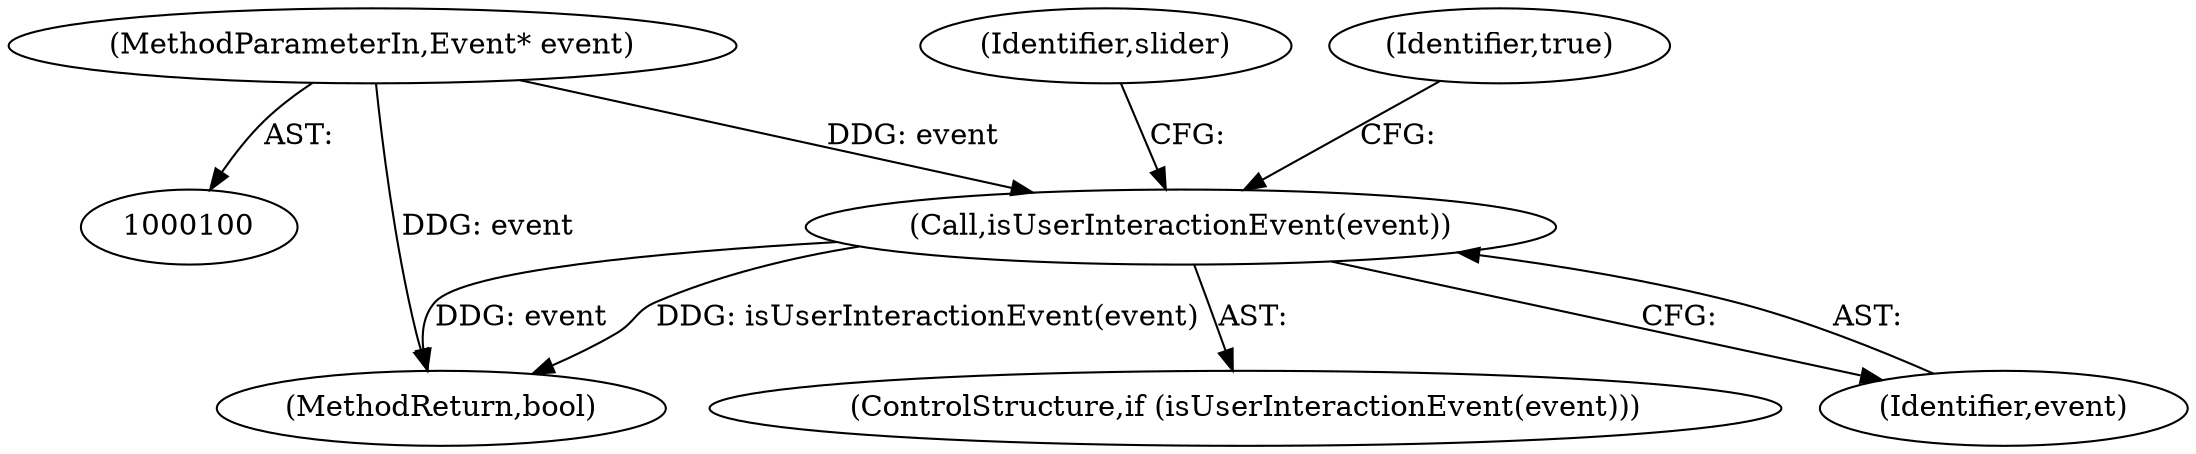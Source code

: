 digraph "0_Chrome_74fce5949bdf05a92c2bc0bd98e6e3e977c55376_1@pointer" {
"1000105" [label="(Call,isUserInteractionEvent(event))"];
"1000101" [label="(MethodParameterIn,Event* event)"];
"1000101" [label="(MethodParameterIn,Event* event)"];
"1000151" [label="(MethodReturn,bool)"];
"1000104" [label="(ControlStructure,if (isUserInteractionEvent(event)))"];
"1000105" [label="(Call,isUserInteractionEvent(event))"];
"1000111" [label="(Identifier,slider)"];
"1000108" [label="(Identifier,true)"];
"1000106" [label="(Identifier,event)"];
"1000105" -> "1000104"  [label="AST: "];
"1000105" -> "1000106"  [label="CFG: "];
"1000106" -> "1000105"  [label="AST: "];
"1000108" -> "1000105"  [label="CFG: "];
"1000111" -> "1000105"  [label="CFG: "];
"1000105" -> "1000151"  [label="DDG: isUserInteractionEvent(event)"];
"1000105" -> "1000151"  [label="DDG: event"];
"1000101" -> "1000105"  [label="DDG: event"];
"1000101" -> "1000100"  [label="AST: "];
"1000101" -> "1000151"  [label="DDG: event"];
}
